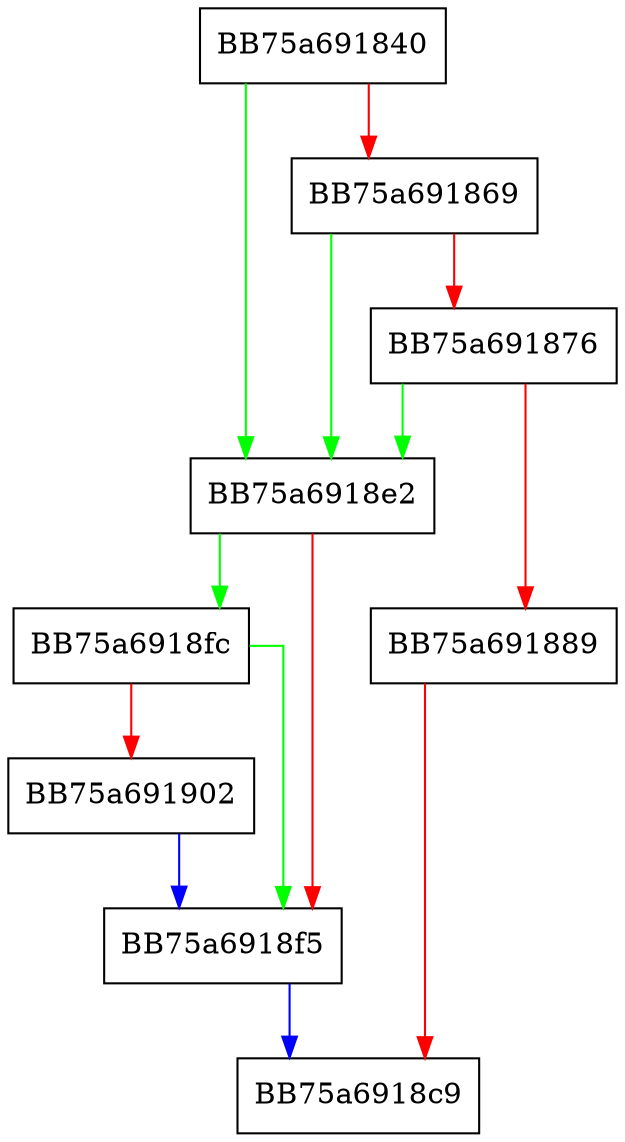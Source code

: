 digraph OpenRegKey {
  node [shape="box"];
  graph [splines=ortho];
  BB75a691840 -> BB75a6918e2 [color="green"];
  BB75a691840 -> BB75a691869 [color="red"];
  BB75a691869 -> BB75a6918e2 [color="green"];
  BB75a691869 -> BB75a691876 [color="red"];
  BB75a691876 -> BB75a6918e2 [color="green"];
  BB75a691876 -> BB75a691889 [color="red"];
  BB75a691889 -> BB75a6918c9 [color="red"];
  BB75a6918e2 -> BB75a6918fc [color="green"];
  BB75a6918e2 -> BB75a6918f5 [color="red"];
  BB75a6918f5 -> BB75a6918c9 [color="blue"];
  BB75a6918fc -> BB75a6918f5 [color="green"];
  BB75a6918fc -> BB75a691902 [color="red"];
  BB75a691902 -> BB75a6918f5 [color="blue"];
}